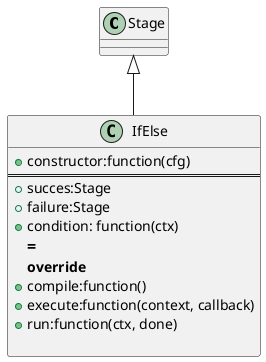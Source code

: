 @startuml

	Class Stage
	Class IfElse{
		+constructor:function(cfg)
===
		+succes:Stage
		+failure:Stage
		+condition: function(ctx)
===		
		**override**
		+compile:function()
		+execute:function(context, callback)
		+run:function(ctx, done)

	}

 	Stage <|-- IfElse

@enduml